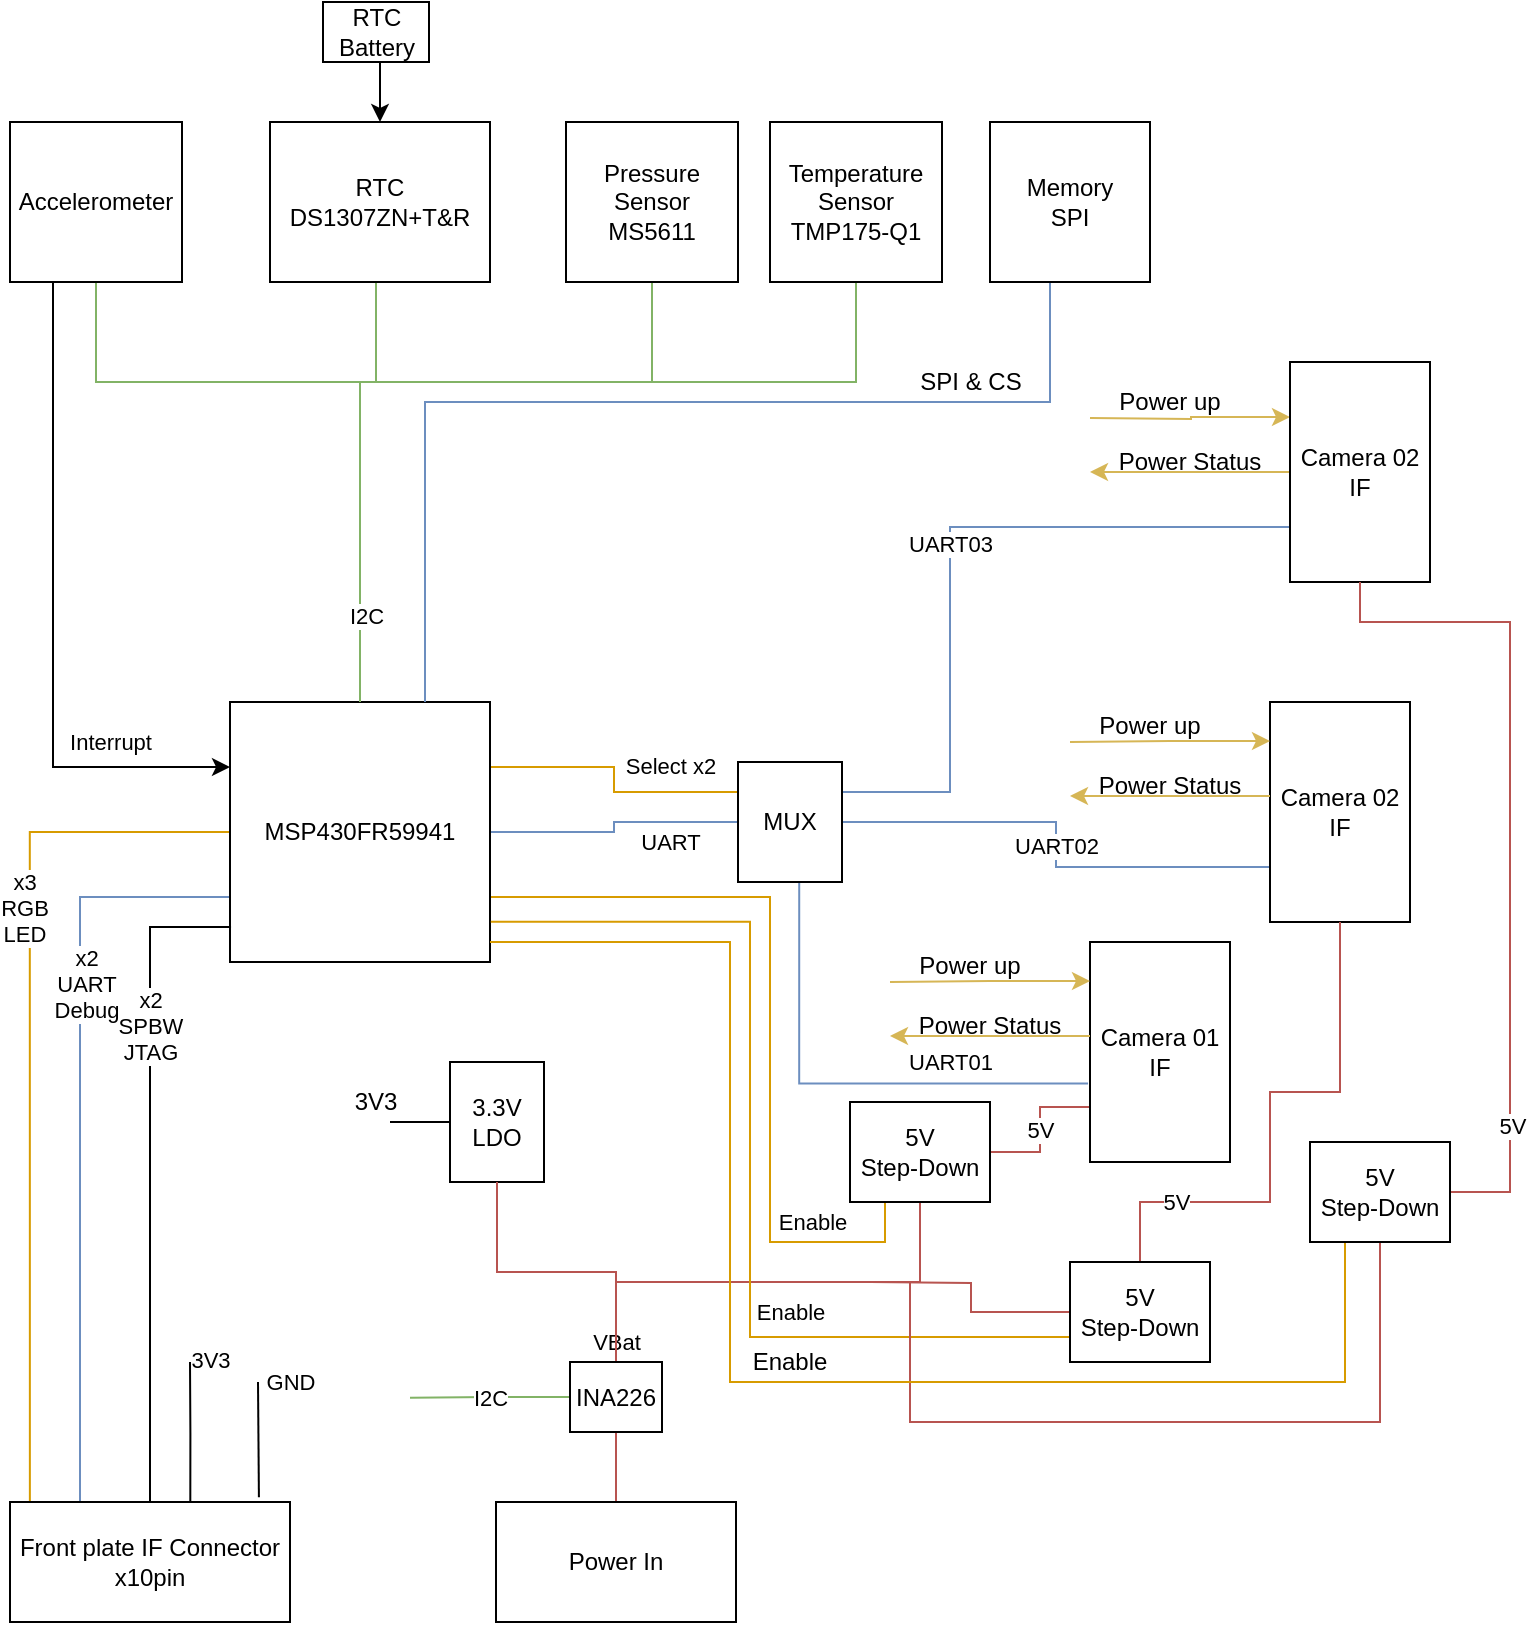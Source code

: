 <mxfile version="14.1.1" type="google"><diagram id="txmG2IFLSM8s18csIZBV" name="Page-1"><mxGraphModel dx="1128" dy="652" grid="1" gridSize="10" guides="1" tooltips="1" connect="1" arrows="1" fold="1" page="1" pageScale="1" pageWidth="827" pageHeight="1169" math="0" shadow="0"><root><mxCell id="0"/><mxCell id="1" parent="0"/><mxCell id="CVxt9vR15aUh4bLvRqq9-11" style="edgeStyle=orthogonalEdgeStyle;rounded=0;orthogonalLoop=1;jettySize=auto;html=1;exitX=0;exitY=0.75;exitDx=0;exitDy=0;entryX=0.25;entryY=0;entryDx=0;entryDy=0;endArrow=none;endFill=0;fillColor=#dae8fc;strokeColor=#6c8ebf;" edge="1" parent="1" source="hdKcBarUsNxm9pj3Bo2f-1" target="CVxt9vR15aUh4bLvRqq9-10"><mxGeometry relative="1" as="geometry"/></mxCell><mxCell id="CVxt9vR15aUh4bLvRqq9-12" value="x2&lt;br&gt;UART &lt;br&gt;Debug" style="edgeLabel;html=1;align=center;verticalAlign=middle;resizable=0;points=[];" vertex="1" connectable="0" parent="CVxt9vR15aUh4bLvRqq9-11"><mxGeometry x="-0.495" y="3" relative="1" as="geometry"><mxPoint y="22.5" as="offset"/></mxGeometry></mxCell><mxCell id="CVxt9vR15aUh4bLvRqq9-19" style="edgeStyle=orthogonalEdgeStyle;rounded=0;orthogonalLoop=1;jettySize=auto;html=1;exitX=0;exitY=0.5;exitDx=0;exitDy=0;entryX=0.071;entryY=0;entryDx=0;entryDy=0;endArrow=none;endFill=0;entryPerimeter=0;fillColor=#ffe6cc;strokeColor=#d79b00;" edge="1" parent="1" source="hdKcBarUsNxm9pj3Bo2f-1" target="CVxt9vR15aUh4bLvRqq9-10"><mxGeometry relative="1" as="geometry"/></mxCell><mxCell id="CVxt9vR15aUh4bLvRqq9-20" value="x3&lt;br&gt;RGB&lt;br&gt;LED" style="edgeLabel;html=1;align=center;verticalAlign=middle;resizable=0;points=[];" vertex="1" connectable="0" parent="CVxt9vR15aUh4bLvRqq9-19"><mxGeometry x="-0.368" y="-3" relative="1" as="geometry"><mxPoint as="offset"/></mxGeometry></mxCell><mxCell id="CVxt9vR15aUh4bLvRqq9-36" style="edgeStyle=orthogonalEdgeStyle;rounded=0;orthogonalLoop=1;jettySize=auto;html=1;exitX=1;exitY=0.75;exitDx=0;exitDy=0;entryX=0.25;entryY=1;entryDx=0;entryDy=0;endArrow=none;endFill=0;fillColor=#ffe6cc;strokeColor=#d79b00;" edge="1" parent="1" source="hdKcBarUsNxm9pj3Bo2f-1" target="CVxt9vR15aUh4bLvRqq9-29"><mxGeometry relative="1" as="geometry"><Array as="points"><mxPoint x="430" y="507"/><mxPoint x="430" y="680"/><mxPoint x="487" y="680"/></Array></mxGeometry></mxCell><mxCell id="CVxt9vR15aUh4bLvRqq9-37" value="Enable" style="edgeLabel;html=1;align=center;verticalAlign=middle;resizable=0;points=[];" vertex="1" connectable="0" parent="CVxt9vR15aUh4bLvRqq9-36"><mxGeometry x="0.287" y="2" relative="1" as="geometry"><mxPoint x="18.33" y="51.67" as="offset"/></mxGeometry></mxCell><mxCell id="CVxt9vR15aUh4bLvRqq9-47" value="UART" style="edgeStyle=orthogonalEdgeStyle;rounded=0;orthogonalLoop=1;jettySize=auto;html=1;exitX=1;exitY=0.5;exitDx=0;exitDy=0;entryX=0;entryY=0.5;entryDx=0;entryDy=0;endArrow=none;endFill=0;fillColor=#dae8fc;strokeColor=#6c8ebf;" edge="1" parent="1" source="hdKcBarUsNxm9pj3Bo2f-1" target="CVxt9vR15aUh4bLvRqq9-46"><mxGeometry x="0.473" y="-10" relative="1" as="geometry"><mxPoint as="offset"/></mxGeometry></mxCell><mxCell id="CVxt9vR15aUh4bLvRqq9-48" value="Select x2" style="edgeStyle=orthogonalEdgeStyle;rounded=0;orthogonalLoop=1;jettySize=auto;html=1;exitX=1;exitY=0.25;exitDx=0;exitDy=0;entryX=0;entryY=0.25;entryDx=0;entryDy=0;endArrow=none;endFill=0;fillColor=#ffe6cc;strokeColor=#d79b00;" edge="1" parent="1" source="hdKcBarUsNxm9pj3Bo2f-1" target="CVxt9vR15aUh4bLvRqq9-46"><mxGeometry x="0.502" y="13" relative="1" as="geometry"><mxPoint as="offset"/></mxGeometry></mxCell><mxCell id="hdKcBarUsNxm9pj3Bo2f-1" value="MSP430FR59941" style="rounded=0;whiteSpace=wrap;html=1;" parent="1" vertex="1"><mxGeometry x="160" y="410" width="130" height="130" as="geometry"/></mxCell><mxCell id="CVxt9vR15aUh4bLvRqq9-4" style="edgeStyle=orthogonalEdgeStyle;rounded=0;orthogonalLoop=1;jettySize=auto;html=1;exitX=0.5;exitY=1;exitDx=0;exitDy=0;entryX=0.5;entryY=0;entryDx=0;entryDy=0;endArrow=none;endFill=0;fillColor=#d5e8d4;strokeColor=#82b366;" edge="1" parent="1" source="CVxt9vR15aUh4bLvRqq9-1" target="hdKcBarUsNxm9pj3Bo2f-1"><mxGeometry relative="1" as="geometry"><Array as="points"><mxPoint x="93" y="250"/><mxPoint x="225" y="250"/></Array></mxGeometry></mxCell><mxCell id="CVxt9vR15aUh4bLvRqq9-8" style="edgeStyle=orthogonalEdgeStyle;rounded=0;orthogonalLoop=1;jettySize=auto;html=1;exitX=0.25;exitY=1;exitDx=0;exitDy=0;entryX=0;entryY=0.25;entryDx=0;entryDy=0;endArrow=classic;endFill=1;" edge="1" parent="1" source="CVxt9vR15aUh4bLvRqq9-1" target="hdKcBarUsNxm9pj3Bo2f-1"><mxGeometry relative="1" as="geometry"/></mxCell><mxCell id="CVxt9vR15aUh4bLvRqq9-9" value="Interrupt" style="edgeLabel;html=1;align=center;verticalAlign=middle;resizable=0;points=[];" vertex="1" connectable="0" parent="CVxt9vR15aUh4bLvRqq9-8"><mxGeometry x="-0.674" y="1" relative="1" as="geometry"><mxPoint x="27.5" y="176.21" as="offset"/></mxGeometry></mxCell><mxCell id="CVxt9vR15aUh4bLvRqq9-1" value="Accelerometer" style="rounded=0;whiteSpace=wrap;html=1;" vertex="1" parent="1"><mxGeometry x="50" y="120" width="86" height="80" as="geometry"/></mxCell><mxCell id="CVxt9vR15aUh4bLvRqq9-6" style="edgeStyle=orthogonalEdgeStyle;rounded=0;orthogonalLoop=1;jettySize=auto;html=1;exitX=0.5;exitY=1;exitDx=0;exitDy=0;entryX=0.5;entryY=0;entryDx=0;entryDy=0;endArrow=none;endFill=0;fillColor=#d5e8d4;strokeColor=#82b366;" edge="1" parent="1" source="CVxt9vR15aUh4bLvRqq9-2" target="hdKcBarUsNxm9pj3Bo2f-1"><mxGeometry relative="1" as="geometry"><Array as="points"><mxPoint x="233" y="250"/><mxPoint x="225" y="250"/></Array></mxGeometry></mxCell><mxCell id="CVxt9vR15aUh4bLvRqq9-2" value="RTC&lt;br&gt;&lt;span style=&quot;font-size: 12px&quot;&gt;DS1307ZN+T&amp;amp;R&lt;/span&gt;" style="rounded=0;whiteSpace=wrap;html=1;" vertex="1" parent="1"><mxGeometry x="180" y="120" width="110" height="80" as="geometry"/></mxCell><mxCell id="CVxt9vR15aUh4bLvRqq9-5" style="edgeStyle=orthogonalEdgeStyle;rounded=0;orthogonalLoop=1;jettySize=auto;html=1;exitX=0.5;exitY=1;exitDx=0;exitDy=0;endArrow=none;endFill=0;fillColor=#d5e8d4;strokeColor=#82b366;" edge="1" parent="1" source="CVxt9vR15aUh4bLvRqq9-3" target="hdKcBarUsNxm9pj3Bo2f-1"><mxGeometry relative="1" as="geometry"><Array as="points"><mxPoint x="371" y="250"/><mxPoint x="225" y="250"/></Array></mxGeometry></mxCell><mxCell id="CVxt9vR15aUh4bLvRqq9-7" value="I2C" style="edgeLabel;html=1;align=center;verticalAlign=middle;resizable=0;points=[];" vertex="1" connectable="0" parent="CVxt9vR15aUh4bLvRqq9-5"><mxGeometry x="0.758" y="3" relative="1" as="geometry"><mxPoint as="offset"/></mxGeometry></mxCell><mxCell id="CVxt9vR15aUh4bLvRqq9-3" value="Pressure Sensor MS5611" style="rounded=0;whiteSpace=wrap;html=1;" vertex="1" parent="1"><mxGeometry x="328" y="120" width="86" height="80" as="geometry"/></mxCell><mxCell id="CVxt9vR15aUh4bLvRqq9-13" style="edgeStyle=orthogonalEdgeStyle;rounded=0;orthogonalLoop=1;jettySize=auto;html=1;exitX=0.5;exitY=0;exitDx=0;exitDy=0;entryX=0.004;entryY=0.865;entryDx=0;entryDy=0;entryPerimeter=0;endArrow=none;endFill=0;" edge="1" parent="1" source="CVxt9vR15aUh4bLvRqq9-10" target="hdKcBarUsNxm9pj3Bo2f-1"><mxGeometry relative="1" as="geometry"/></mxCell><mxCell id="CVxt9vR15aUh4bLvRqq9-14" value="x2&lt;br&gt;SPBW&lt;br&gt;JTAG" style="edgeLabel;html=1;align=center;verticalAlign=middle;resizable=0;points=[];" vertex="1" connectable="0" parent="CVxt9vR15aUh4bLvRqq9-13"><mxGeometry x="0.451" relative="1" as="geometry"><mxPoint as="offset"/></mxGeometry></mxCell><mxCell id="CVxt9vR15aUh4bLvRqq9-16" value="3V3" style="edgeStyle=orthogonalEdgeStyle;rounded=0;orthogonalLoop=1;jettySize=auto;html=1;exitX=0.644;exitY=-0.008;exitDx=0;exitDy=0;endArrow=none;endFill=0;exitPerimeter=0;" edge="1" parent="1" source="CVxt9vR15aUh4bLvRqq9-10"><mxGeometry x="0.993" y="-10" relative="1" as="geometry"><mxPoint x="140" y="740" as="targetPoint"/><mxPoint y="-1" as="offset"/></mxGeometry></mxCell><mxCell id="CVxt9vR15aUh4bLvRqq9-18" value="GND" style="edgeStyle=orthogonalEdgeStyle;rounded=0;orthogonalLoop=1;jettySize=auto;html=1;exitX=0.889;exitY=-0.039;exitDx=0;exitDy=0;endArrow=none;endFill=0;exitPerimeter=0;" edge="1" parent="1" source="CVxt9vR15aUh4bLvRqq9-10"><mxGeometry x="1" y="-16" relative="1" as="geometry"><mxPoint x="174" y="750" as="targetPoint"/><mxPoint as="offset"/></mxGeometry></mxCell><mxCell id="CVxt9vR15aUh4bLvRqq9-10" value="Front plate IF Connector x10pin" style="rounded=0;whiteSpace=wrap;html=1;" vertex="1" parent="1"><mxGeometry x="50" y="810" width="140" height="60" as="geometry"/></mxCell><mxCell id="CVxt9vR15aUh4bLvRqq9-22" style="edgeStyle=orthogonalEdgeStyle;rounded=0;orthogonalLoop=1;jettySize=auto;html=1;exitX=0.5;exitY=1;exitDx=0;exitDy=0;entryX=0.75;entryY=0;entryDx=0;entryDy=0;endArrow=none;endFill=0;fillColor=#dae8fc;strokeColor=#6c8ebf;" edge="1" parent="1" source="CVxt9vR15aUh4bLvRqq9-21" target="hdKcBarUsNxm9pj3Bo2f-1"><mxGeometry relative="1" as="geometry"><Array as="points"><mxPoint x="570" y="200"/><mxPoint x="570" y="260"/><mxPoint x="258" y="260"/></Array></mxGeometry></mxCell><mxCell id="CVxt9vR15aUh4bLvRqq9-21" value="Memory&lt;br&gt;SPI" style="rounded=0;whiteSpace=wrap;html=1;" vertex="1" parent="1"><mxGeometry x="540" y="120" width="80" height="80" as="geometry"/></mxCell><mxCell id="CVxt9vR15aUh4bLvRqq9-23" value="SPI &amp;amp; CS" style="text;html=1;align=center;verticalAlign=middle;resizable=0;points=[];autosize=1;" vertex="1" parent="1"><mxGeometry x="495" y="240" width="70" height="20" as="geometry"/></mxCell><mxCell id="CVxt9vR15aUh4bLvRqq9-41" style="edgeStyle=orthogonalEdgeStyle;rounded=0;orthogonalLoop=1;jettySize=auto;html=1;exitX=0.5;exitY=0;exitDx=0;exitDy=0;entryX=0.5;entryY=1;entryDx=0;entryDy=0;endArrow=none;endFill=0;fillColor=#f8cecc;strokeColor=#b85450;" edge="1" parent="1" source="CVxt9vR15aUh4bLvRqq9-24" target="CVxt9vR15aUh4bLvRqq9-30"><mxGeometry relative="1" as="geometry"/></mxCell><mxCell id="CVxt9vR15aUh4bLvRqq9-24" value="Power In" style="rounded=0;whiteSpace=wrap;html=1;" vertex="1" parent="1"><mxGeometry x="293" y="810" width="120" height="60" as="geometry"/></mxCell><mxCell id="CVxt9vR15aUh4bLvRqq9-44" style="edgeStyle=orthogonalEdgeStyle;rounded=0;orthogonalLoop=1;jettySize=auto;html=1;exitX=0;exitY=0.5;exitDx=0;exitDy=0;endArrow=none;endFill=0;" edge="1" parent="1" source="CVxt9vR15aUh4bLvRqq9-25"><mxGeometry relative="1" as="geometry"><mxPoint x="240" y="620.333" as="targetPoint"/></mxGeometry></mxCell><mxCell id="CVxt9vR15aUh4bLvRqq9-25" value="3.3V LDO" style="rounded=0;whiteSpace=wrap;html=1;" vertex="1" parent="1"><mxGeometry x="270" y="590" width="47" height="60" as="geometry"/></mxCell><mxCell id="CVxt9vR15aUh4bLvRqq9-38" value="5V" style="edgeStyle=orthogonalEdgeStyle;rounded=0;orthogonalLoop=1;jettySize=auto;html=1;exitX=1;exitY=0.5;exitDx=0;exitDy=0;entryX=0;entryY=0.75;entryDx=0;entryDy=0;endArrow=none;endFill=0;fillColor=#f8cecc;strokeColor=#b85450;" edge="1" parent="1" source="CVxt9vR15aUh4bLvRqq9-29" target="CVxt9vR15aUh4bLvRqq9-33"><mxGeometry relative="1" as="geometry"/></mxCell><mxCell id="CVxt9vR15aUh4bLvRqq9-43" value="VBat" style="edgeStyle=orthogonalEdgeStyle;rounded=0;orthogonalLoop=1;jettySize=auto;html=1;exitX=0.5;exitY=1;exitDx=0;exitDy=0;entryX=0.5;entryY=0;entryDx=0;entryDy=0;endArrow=none;endFill=0;fillColor=#f8cecc;strokeColor=#b85450;" edge="1" parent="1" source="CVxt9vR15aUh4bLvRqq9-29" target="CVxt9vR15aUh4bLvRqq9-30"><mxGeometry x="0.914" relative="1" as="geometry"><mxPoint as="offset"/></mxGeometry></mxCell><mxCell id="CVxt9vR15aUh4bLvRqq9-29" value="5V &lt;br&gt;Step-Down" style="rounded=0;whiteSpace=wrap;html=1;" vertex="1" parent="1"><mxGeometry x="470" y="610" width="70" height="50" as="geometry"/></mxCell><mxCell id="CVxt9vR15aUh4bLvRqq9-39" value="I2C" style="edgeStyle=orthogonalEdgeStyle;rounded=0;orthogonalLoop=1;jettySize=auto;html=1;exitX=0;exitY=0.5;exitDx=0;exitDy=0;endArrow=none;endFill=0;fillColor=#d5e8d4;strokeColor=#82b366;" edge="1" parent="1" source="CVxt9vR15aUh4bLvRqq9-30"><mxGeometry relative="1" as="geometry"><mxPoint x="250" y="757.833" as="targetPoint"/></mxGeometry></mxCell><mxCell id="CVxt9vR15aUh4bLvRqq9-42" style="edgeStyle=orthogonalEdgeStyle;rounded=0;orthogonalLoop=1;jettySize=auto;html=1;exitX=0.5;exitY=0;exitDx=0;exitDy=0;entryX=0.5;entryY=1;entryDx=0;entryDy=0;endArrow=none;endFill=0;fillColor=#f8cecc;strokeColor=#b85450;" edge="1" parent="1" source="CVxt9vR15aUh4bLvRqq9-30" target="CVxt9vR15aUh4bLvRqq9-25"><mxGeometry relative="1" as="geometry"/></mxCell><mxCell id="CVxt9vR15aUh4bLvRqq9-30" value="INA226" style="rounded=0;whiteSpace=wrap;html=1;" vertex="1" parent="1"><mxGeometry x="330" y="740" width="46" height="35" as="geometry"/></mxCell><mxCell id="CVxt9vR15aUh4bLvRqq9-33" value="Camera 01 IF" style="rounded=0;whiteSpace=wrap;html=1;" vertex="1" parent="1"><mxGeometry x="590" y="530" width="70" height="110" as="geometry"/></mxCell><mxCell id="CVxt9vR15aUh4bLvRqq9-45" value="3V3" style="text;html=1;strokeColor=none;fillColor=none;align=center;verticalAlign=middle;whiteSpace=wrap;rounded=0;" vertex="1" parent="1"><mxGeometry x="213" y="600" width="40" height="20" as="geometry"/></mxCell><mxCell id="CVxt9vR15aUh4bLvRqq9-49" style="edgeStyle=orthogonalEdgeStyle;rounded=0;orthogonalLoop=1;jettySize=auto;html=1;exitX=0.75;exitY=1;exitDx=0;exitDy=0;entryX=-0.014;entryY=0.643;entryDx=0;entryDy=0;endArrow=none;endFill=0;fillColor=#dae8fc;strokeColor=#6c8ebf;entryPerimeter=0;" edge="1" parent="1" target="CVxt9vR15aUh4bLvRqq9-33"><mxGeometry relative="1" as="geometry"><mxPoint x="444.61" y="500" as="sourcePoint"/><mxPoint x="580.0" y="600.95" as="targetPoint"/><Array as="points"><mxPoint x="445" y="601"/></Array></mxGeometry></mxCell><mxCell id="CVxt9vR15aUh4bLvRqq9-50" value="UART01" style="edgeLabel;html=1;align=center;verticalAlign=middle;resizable=0;points=[];" vertex="1" connectable="0" parent="CVxt9vR15aUh4bLvRqq9-49"><mxGeometry x="-0.122" y="2" relative="1" as="geometry"><mxPoint x="68.58" y="-8.7" as="offset"/></mxGeometry></mxCell><mxCell id="CVxt9vR15aUh4bLvRqq9-53" value="UART02" style="edgeStyle=orthogonalEdgeStyle;rounded=0;orthogonalLoop=1;jettySize=auto;html=1;exitX=1;exitY=0.5;exitDx=0;exitDy=0;entryX=0;entryY=0.75;entryDx=0;entryDy=0;endArrow=none;endFill=0;fillColor=#dae8fc;strokeColor=#6c8ebf;" edge="1" parent="1" source="CVxt9vR15aUh4bLvRqq9-46" target="CVxt9vR15aUh4bLvRqq9-51"><mxGeometry relative="1" as="geometry"/></mxCell><mxCell id="CVxt9vR15aUh4bLvRqq9-54" value="UART03" style="edgeStyle=orthogonalEdgeStyle;rounded=0;orthogonalLoop=1;jettySize=auto;html=1;exitX=1;exitY=0.25;exitDx=0;exitDy=0;entryX=0;entryY=0.75;entryDx=0;entryDy=0;endArrow=none;endFill=0;fillColor=#dae8fc;strokeColor=#6c8ebf;" edge="1" parent="1" source="CVxt9vR15aUh4bLvRqq9-46" target="CVxt9vR15aUh4bLvRqq9-52"><mxGeometry relative="1" as="geometry"><Array as="points"><mxPoint x="520" y="455"/><mxPoint x="520" y="323"/></Array></mxGeometry></mxCell><mxCell id="CVxt9vR15aUh4bLvRqq9-46" value="MUX" style="rounded=0;whiteSpace=wrap;html=1;" vertex="1" parent="1"><mxGeometry x="414" y="440" width="52" height="60" as="geometry"/></mxCell><mxCell id="CVxt9vR15aUh4bLvRqq9-51" value="Camera 02 IF" style="rounded=0;whiteSpace=wrap;html=1;" vertex="1" parent="1"><mxGeometry x="680" y="410" width="70" height="110" as="geometry"/></mxCell><mxCell id="CVxt9vR15aUh4bLvRqq9-67" style="edgeStyle=orthogonalEdgeStyle;rounded=0;orthogonalLoop=1;jettySize=auto;html=1;exitX=0;exitY=0.25;exitDx=0;exitDy=0;endArrow=none;endFill=0;startArrow=classic;startFill=1;fillColor=#fff2cc;strokeColor=#d6b656;" edge="1" parent="1" source="CVxt9vR15aUh4bLvRqq9-52"><mxGeometry relative="1" as="geometry"><mxPoint x="590" y="268" as="targetPoint"/></mxGeometry></mxCell><mxCell id="CVxt9vR15aUh4bLvRqq9-68" style="edgeStyle=orthogonalEdgeStyle;rounded=0;orthogonalLoop=1;jettySize=auto;html=1;exitX=0;exitY=0.5;exitDx=0;exitDy=0;endArrow=classic;endFill=1;startArrow=none;startFill=0;fillColor=#fff2cc;strokeColor=#d6b656;" edge="1" parent="1" source="CVxt9vR15aUh4bLvRqq9-52"><mxGeometry relative="1" as="geometry"><mxPoint x="590" y="295" as="targetPoint"/></mxGeometry></mxCell><mxCell id="CVxt9vR15aUh4bLvRqq9-52" value="Camera 02 IF" style="rounded=0;whiteSpace=wrap;html=1;" vertex="1" parent="1"><mxGeometry x="690" y="240" width="70" height="110" as="geometry"/></mxCell><mxCell id="CVxt9vR15aUh4bLvRqq9-58" style="edgeStyle=orthogonalEdgeStyle;rounded=0;orthogonalLoop=1;jettySize=auto;html=1;exitX=0.5;exitY=0;exitDx=0;exitDy=0;entryX=0.5;entryY=1;entryDx=0;entryDy=0;endArrow=none;endFill=0;fillColor=#f8cecc;strokeColor=#b85450;" edge="1" parent="1" source="CVxt9vR15aUh4bLvRqq9-55" target="CVxt9vR15aUh4bLvRqq9-51"><mxGeometry relative="1" as="geometry"><Array as="points"><mxPoint x="615" y="660"/><mxPoint x="680" y="660"/><mxPoint x="680" y="605"/><mxPoint x="715" y="605"/></Array></mxGeometry></mxCell><mxCell id="CVxt9vR15aUh4bLvRqq9-65" value="5V" style="edgeLabel;html=1;align=center;verticalAlign=middle;resizable=0;points=[];" vertex="1" connectable="0" parent="CVxt9vR15aUh4bLvRqq9-58"><mxGeometry x="-0.65" relative="1" as="geometry"><mxPoint as="offset"/></mxGeometry></mxCell><mxCell id="CVxt9vR15aUh4bLvRqq9-59" style="edgeStyle=orthogonalEdgeStyle;rounded=0;orthogonalLoop=1;jettySize=auto;html=1;exitX=0;exitY=0.5;exitDx=0;exitDy=0;endArrow=none;endFill=0;fillColor=#f8cecc;strokeColor=#b85450;" edge="1" parent="1" source="CVxt9vR15aUh4bLvRqq9-55"><mxGeometry relative="1" as="geometry"><mxPoint x="480" y="700" as="targetPoint"/></mxGeometry></mxCell><mxCell id="CVxt9vR15aUh4bLvRqq9-61" style="edgeStyle=orthogonalEdgeStyle;rounded=0;orthogonalLoop=1;jettySize=auto;html=1;exitX=0;exitY=0.75;exitDx=0;exitDy=0;entryX=1.003;entryY=0.845;entryDx=0;entryDy=0;entryPerimeter=0;endArrow=none;endFill=0;fillColor=#ffe6cc;strokeColor=#d79b00;" edge="1" parent="1" source="CVxt9vR15aUh4bLvRqq9-55" target="hdKcBarUsNxm9pj3Bo2f-1"><mxGeometry relative="1" as="geometry"><Array as="points"><mxPoint x="420" y="727"/><mxPoint x="420" y="520"/></Array></mxGeometry></mxCell><mxCell id="CVxt9vR15aUh4bLvRqq9-62" value="Enable" style="edgeLabel;html=1;align=center;verticalAlign=middle;resizable=0;points=[];" vertex="1" connectable="0" parent="CVxt9vR15aUh4bLvRqq9-61"><mxGeometry x="-0.339" relative="1" as="geometry"><mxPoint x="20" y="-8.49" as="offset"/></mxGeometry></mxCell><mxCell id="CVxt9vR15aUh4bLvRqq9-55" value="5V &lt;br&gt;Step-Down" style="rounded=0;whiteSpace=wrap;html=1;" vertex="1" parent="1"><mxGeometry x="580" y="690" width="70" height="50" as="geometry"/></mxCell><mxCell id="CVxt9vR15aUh4bLvRqq9-57" style="edgeStyle=orthogonalEdgeStyle;rounded=0;orthogonalLoop=1;jettySize=auto;html=1;entryX=0.5;entryY=1;entryDx=0;entryDy=0;endArrow=none;endFill=0;fillColor=#f8cecc;strokeColor=#b85450;" edge="1" parent="1" source="CVxt9vR15aUh4bLvRqq9-56" target="CVxt9vR15aUh4bLvRqq9-52"><mxGeometry relative="1" as="geometry"><Array as="points"><mxPoint x="800" y="655"/><mxPoint x="800" y="370"/><mxPoint x="725" y="370"/></Array></mxGeometry></mxCell><mxCell id="CVxt9vR15aUh4bLvRqq9-66" value="5V" style="edgeLabel;html=1;align=center;verticalAlign=middle;resizable=0;points=[];" vertex="1" connectable="0" parent="CVxt9vR15aUh4bLvRqq9-57"><mxGeometry x="-0.69" y="-1" relative="1" as="geometry"><mxPoint as="offset"/></mxGeometry></mxCell><mxCell id="CVxt9vR15aUh4bLvRqq9-60" style="edgeStyle=orthogonalEdgeStyle;rounded=0;orthogonalLoop=1;jettySize=auto;html=1;exitX=0.5;exitY=1;exitDx=0;exitDy=0;endArrow=none;endFill=0;fillColor=#f8cecc;strokeColor=#b85450;" edge="1" parent="1" source="CVxt9vR15aUh4bLvRqq9-56"><mxGeometry relative="1" as="geometry"><mxPoint x="500" y="700" as="targetPoint"/><Array as="points"><mxPoint x="735" y="770"/><mxPoint x="500" y="770"/></Array></mxGeometry></mxCell><mxCell id="CVxt9vR15aUh4bLvRqq9-63" style="edgeStyle=orthogonalEdgeStyle;rounded=0;orthogonalLoop=1;jettySize=auto;html=1;exitX=0.25;exitY=1;exitDx=0;exitDy=0;entryX=1;entryY=0.923;entryDx=0;entryDy=0;entryPerimeter=0;endArrow=none;endFill=0;fillColor=#ffe6cc;strokeColor=#d79b00;" edge="1" parent="1" source="CVxt9vR15aUh4bLvRqq9-56" target="hdKcBarUsNxm9pj3Bo2f-1"><mxGeometry relative="1" as="geometry"><Array as="points"><mxPoint x="717" y="750"/><mxPoint x="410" y="750"/><mxPoint x="410" y="530"/></Array></mxGeometry></mxCell><mxCell id="CVxt9vR15aUh4bLvRqq9-56" value="5V &lt;br&gt;Step-Down" style="rounded=0;whiteSpace=wrap;html=1;" vertex="1" parent="1"><mxGeometry x="700" y="630" width="70" height="50" as="geometry"/></mxCell><mxCell id="CVxt9vR15aUh4bLvRqq9-64" value="Enable" style="text;html=1;strokeColor=none;fillColor=none;align=center;verticalAlign=middle;whiteSpace=wrap;rounded=0;" vertex="1" parent="1"><mxGeometry x="420" y="730" width="40" height="20" as="geometry"/></mxCell><mxCell id="CVxt9vR15aUh4bLvRqq9-69" value="Power up" style="text;html=1;strokeColor=none;fillColor=none;align=center;verticalAlign=middle;whiteSpace=wrap;rounded=0;" vertex="1" parent="1"><mxGeometry x="600" y="250" width="60" height="20" as="geometry"/></mxCell><mxCell id="CVxt9vR15aUh4bLvRqq9-70" value="Power Status" style="text;html=1;strokeColor=none;fillColor=none;align=center;verticalAlign=middle;whiteSpace=wrap;rounded=0;" vertex="1" parent="1"><mxGeometry x="600" y="280" width="80" height="20" as="geometry"/></mxCell><mxCell id="CVxt9vR15aUh4bLvRqq9-71" style="edgeStyle=orthogonalEdgeStyle;rounded=0;orthogonalLoop=1;jettySize=auto;html=1;exitX=0;exitY=0.25;exitDx=0;exitDy=0;endArrow=none;endFill=0;startArrow=classic;startFill=1;fillColor=#fff2cc;strokeColor=#d6b656;" edge="1" parent="1"><mxGeometry relative="1" as="geometry"><mxPoint x="580" y="430" as="targetPoint"/><mxPoint x="680" y="429.5" as="sourcePoint"/><Array as="points"><mxPoint x="630" y="430"/><mxPoint x="580" y="430"/></Array></mxGeometry></mxCell><mxCell id="CVxt9vR15aUh4bLvRqq9-72" style="edgeStyle=orthogonalEdgeStyle;rounded=0;orthogonalLoop=1;jettySize=auto;html=1;exitX=0;exitY=0.5;exitDx=0;exitDy=0;endArrow=classic;endFill=1;startArrow=none;startFill=0;fillColor=#fff2cc;strokeColor=#d6b656;" edge="1" parent="1"><mxGeometry relative="1" as="geometry"><mxPoint x="580" y="457" as="targetPoint"/><mxPoint x="680" y="457" as="sourcePoint"/></mxGeometry></mxCell><mxCell id="CVxt9vR15aUh4bLvRqq9-73" value="Power up" style="text;html=1;strokeColor=none;fillColor=none;align=center;verticalAlign=middle;whiteSpace=wrap;rounded=0;" vertex="1" parent="1"><mxGeometry x="590" y="412" width="60" height="20" as="geometry"/></mxCell><mxCell id="CVxt9vR15aUh4bLvRqq9-74" value="Power Status" style="text;html=1;strokeColor=none;fillColor=none;align=center;verticalAlign=middle;whiteSpace=wrap;rounded=0;" vertex="1" parent="1"><mxGeometry x="590" y="442" width="80" height="20" as="geometry"/></mxCell><mxCell id="CVxt9vR15aUh4bLvRqq9-75" style="edgeStyle=orthogonalEdgeStyle;rounded=0;orthogonalLoop=1;jettySize=auto;html=1;exitX=0;exitY=0.25;exitDx=0;exitDy=0;endArrow=none;endFill=0;startArrow=classic;startFill=1;fillColor=#fff2cc;strokeColor=#d6b656;" edge="1" parent="1"><mxGeometry relative="1" as="geometry"><mxPoint x="490" y="550" as="targetPoint"/><mxPoint x="590" y="549.5" as="sourcePoint"/><Array as="points"><mxPoint x="540" y="550"/><mxPoint x="490" y="550"/></Array></mxGeometry></mxCell><mxCell id="CVxt9vR15aUh4bLvRqq9-76" style="edgeStyle=orthogonalEdgeStyle;rounded=0;orthogonalLoop=1;jettySize=auto;html=1;exitX=0;exitY=0.5;exitDx=0;exitDy=0;endArrow=classic;endFill=1;startArrow=none;startFill=0;fillColor=#fff2cc;strokeColor=#d6b656;" edge="1" parent="1"><mxGeometry relative="1" as="geometry"><mxPoint x="490" y="577" as="targetPoint"/><mxPoint x="590" y="577" as="sourcePoint"/></mxGeometry></mxCell><mxCell id="CVxt9vR15aUh4bLvRqq9-77" value="Power up" style="text;html=1;strokeColor=none;fillColor=none;align=center;verticalAlign=middle;whiteSpace=wrap;rounded=0;" vertex="1" parent="1"><mxGeometry x="500" y="532" width="60" height="20" as="geometry"/></mxCell><mxCell id="CVxt9vR15aUh4bLvRqq9-78" value="Power Status" style="text;html=1;strokeColor=none;fillColor=none;align=center;verticalAlign=middle;whiteSpace=wrap;rounded=0;" vertex="1" parent="1"><mxGeometry x="500" y="562" width="80" height="20" as="geometry"/></mxCell><mxCell id="CVxt9vR15aUh4bLvRqq9-81" style="edgeStyle=orthogonalEdgeStyle;rounded=0;orthogonalLoop=1;jettySize=auto;html=1;exitX=0.5;exitY=1;exitDx=0;exitDy=0;entryX=0.5;entryY=0;entryDx=0;entryDy=0;startArrow=none;startFill=0;endArrow=classic;endFill=1;" edge="1" parent="1" source="CVxt9vR15aUh4bLvRqq9-80" target="CVxt9vR15aUh4bLvRqq9-2"><mxGeometry relative="1" as="geometry"/></mxCell><mxCell id="CVxt9vR15aUh4bLvRqq9-80" value="RTC Battery" style="rounded=0;whiteSpace=wrap;html=1;" vertex="1" parent="1"><mxGeometry x="206.5" y="60" width="53" height="30" as="geometry"/></mxCell><mxCell id="CVxt9vR15aUh4bLvRqq9-84" style="edgeStyle=orthogonalEdgeStyle;rounded=0;orthogonalLoop=1;jettySize=auto;html=1;exitX=0.5;exitY=1;exitDx=0;exitDy=0;startArrow=none;startFill=0;endArrow=none;endFill=0;fillColor=#d5e8d4;strokeColor=#82b366;" edge="1" parent="1" source="CVxt9vR15aUh4bLvRqq9-83"><mxGeometry relative="1" as="geometry"><mxPoint x="370" y="250" as="targetPoint"/><Array as="points"><mxPoint x="473" y="250"/></Array></mxGeometry></mxCell><mxCell id="CVxt9vR15aUh4bLvRqq9-83" value="Temperature Sensor&lt;br&gt;&lt;span style=&quot;font-size: 12px&quot;&gt;TMP175-Q1&lt;/span&gt;" style="rounded=0;whiteSpace=wrap;html=1;" vertex="1" parent="1"><mxGeometry x="430" y="120" width="86" height="80" as="geometry"/></mxCell></root></mxGraphModel></diagram></mxfile>